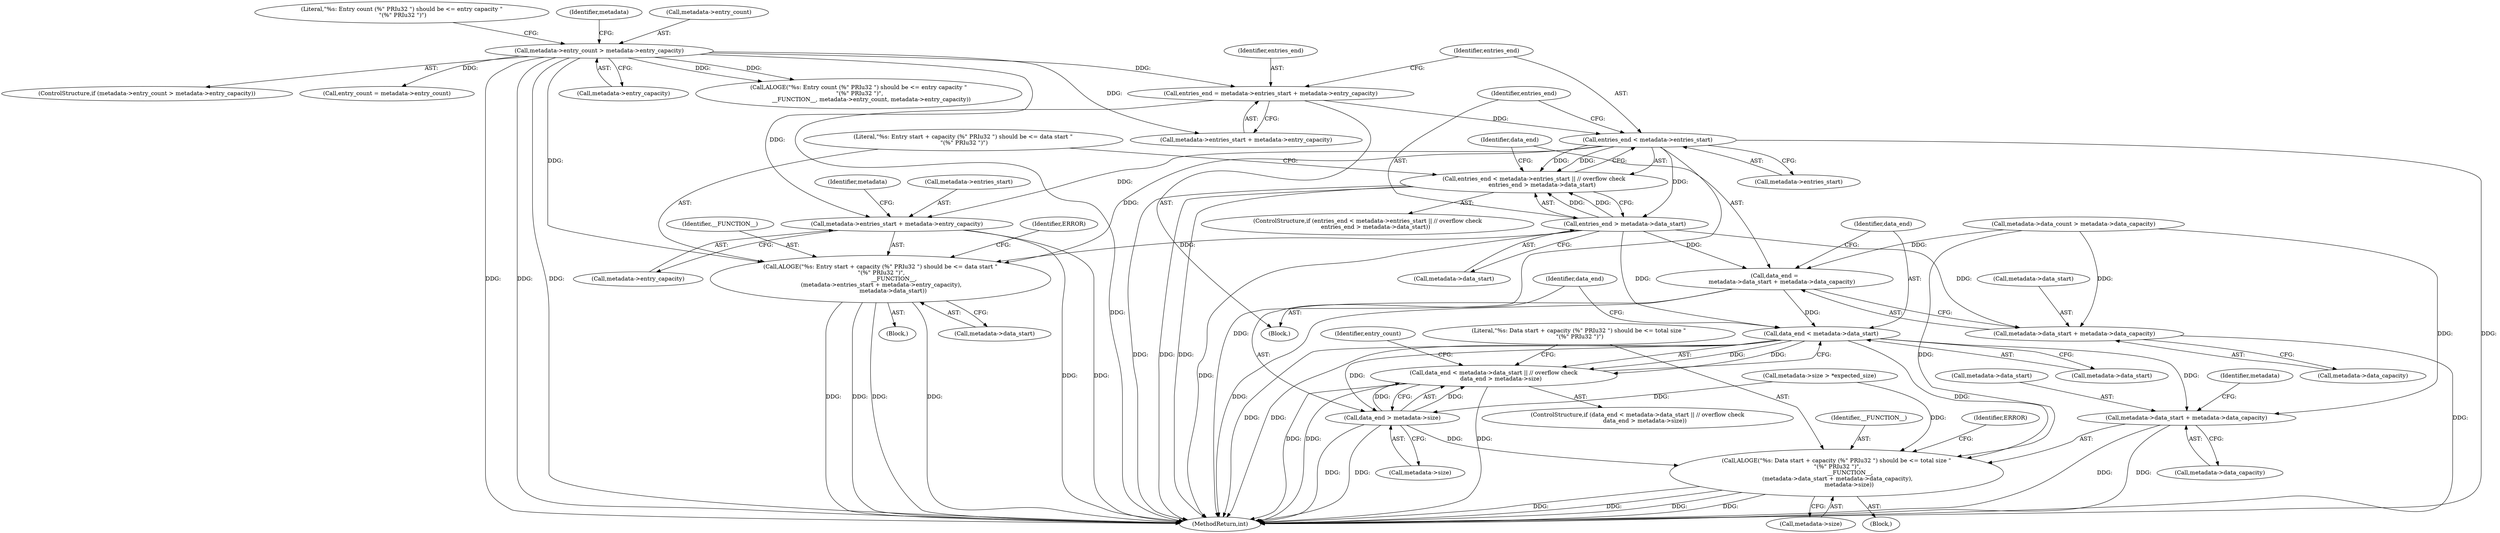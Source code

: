 digraph "0_Android_e9e44f797742f52996ebf307740dad58c28fd9b5_0@integer" {
"1000239" [label="(Call,entries_end = metadata->entries_start + metadata->entry_capacity)"];
"1000196" [label="(Call,metadata->entry_count > metadata->entry_capacity)"];
"1000250" [label="(Call,entries_end < metadata->entries_start)"];
"1000249" [label="(Call,entries_end < metadata->entries_start || // overflow check\n         entries_end > metadata->data_start)"];
"1000255" [label="(Call,entries_end > metadata->data_start)"];
"1000261" [label="(Call,ALOGE(\"%s: Entry start + capacity (%\" PRIu32 \") should be <= data start \"\n \"(%\" PRIu32 \")\",\n               __FUNCTION__,\n (metadata->entries_start + metadata->entry_capacity),\n              metadata->data_start))"];
"1000277" [label="(Call,data_end =\n        metadata->data_start + metadata->data_capacity)"];
"1000288" [label="(Call,data_end < metadata->data_start)"];
"1000287" [label="(Call,data_end < metadata->data_start || // overflow check\n        data_end > metadata->size)"];
"1000293" [label="(Call,data_end > metadata->size)"];
"1000299" [label="(Call,ALOGE(\"%s: Data start + capacity (%\" PRIu32 \") should be <= total size \"\n \"(%\" PRIu32 \")\",\n               __FUNCTION__,\n (metadata->data_start + metadata->data_capacity),\n              metadata->size))"];
"1000302" [label="(Call,metadata->data_start + metadata->data_capacity)"];
"1000279" [label="(Call,metadata->data_start + metadata->data_capacity)"];
"1000264" [label="(Call,metadata->entries_start + metadata->entry_capacity)"];
"1000205" [label="(Literal,\"%s: Entry count (%\" PRIu32 \") should be <= entry capacity \"\n \"(%\" PRIu32 \")\")"];
"1000268" [label="(Call,metadata->entry_capacity)"];
"1000306" [label="(Call,metadata->data_capacity)"];
"1000287" [label="(Call,data_end < metadata->data_start || // overflow check\n        data_end > metadata->size)"];
"1000260" [label="(Block,)"];
"1000195" [label="(ControlStructure,if (metadata->entry_count > metadata->entry_capacity))"];
"1000280" [label="(Call,metadata->data_start)"];
"1000315" [label="(Call,entry_count = metadata->entry_count)"];
"1000316" [label="(Identifier,entry_count)"];
"1000309" [label="(Call,metadata->size)"];
"1000524" [label="(MethodReturn,int)"];
"1000261" [label="(Call,ALOGE(\"%s: Entry start + capacity (%\" PRIu32 \") should be <= data start \"\n \"(%\" PRIu32 \")\",\n               __FUNCTION__,\n (metadata->entries_start + metadata->entry_capacity),\n              metadata->data_start))"];
"1000275" [label="(Identifier,ERROR)"];
"1000256" [label="(Identifier,entries_end)"];
"1000249" [label="(Call,entries_end < metadata->entries_start || // overflow check\n         entries_end > metadata->data_start)"];
"1000278" [label="(Identifier,data_end)"];
"1000196" [label="(Call,metadata->entry_count > metadata->entry_capacity)"];
"1000216" [label="(Call,metadata->data_count > metadata->data_capacity)"];
"1000294" [label="(Identifier,data_end)"];
"1000302" [label="(Call,metadata->data_start + metadata->data_capacity)"];
"1000293" [label="(Call,data_end > metadata->size)"];
"1000301" [label="(Identifier,__FUNCTION__)"];
"1000271" [label="(Call,metadata->data_start)"];
"1000298" [label="(Block,)"];
"1000218" [label="(Identifier,metadata)"];
"1000108" [label="(Block,)"];
"1000277" [label="(Call,data_end =\n        metadata->data_start + metadata->data_capacity)"];
"1000241" [label="(Call,metadata->entries_start + metadata->entry_capacity)"];
"1000239" [label="(Call,entries_end = metadata->entries_start + metadata->entry_capacity)"];
"1000257" [label="(Call,metadata->data_start)"];
"1000252" [label="(Call,metadata->entries_start)"];
"1000200" [label="(Call,metadata->entry_capacity)"];
"1000178" [label="(Call,metadata->size > *expected_size)"];
"1000265" [label="(Call,metadata->entries_start)"];
"1000262" [label="(Literal,\"%s: Entry start + capacity (%\" PRIu32 \") should be <= data start \"\n \"(%\" PRIu32 \")\")"];
"1000240" [label="(Identifier,entries_end)"];
"1000299" [label="(Call,ALOGE(\"%s: Data start + capacity (%\" PRIu32 \") should be <= total size \"\n \"(%\" PRIu32 \")\",\n               __FUNCTION__,\n (metadata->data_start + metadata->data_capacity),\n              metadata->size))"];
"1000313" [label="(Identifier,ERROR)"];
"1000288" [label="(Call,data_end < metadata->data_start)"];
"1000272" [label="(Identifier,metadata)"];
"1000204" [label="(Call,ALOGE(\"%s: Entry count (%\" PRIu32 \") should be <= entry capacity \"\n \"(%\" PRIu32 \")\",\n              __FUNCTION__, metadata->entry_count, metadata->entry_capacity))"];
"1000295" [label="(Call,metadata->size)"];
"1000250" [label="(Call,entries_end < metadata->entries_start)"];
"1000248" [label="(ControlStructure,if (entries_end < metadata->entries_start || // overflow check\n         entries_end > metadata->data_start))"];
"1000289" [label="(Identifier,data_end)"];
"1000290" [label="(Call,metadata->data_start)"];
"1000264" [label="(Call,metadata->entries_start + metadata->entry_capacity)"];
"1000310" [label="(Identifier,metadata)"];
"1000255" [label="(Call,entries_end > metadata->data_start)"];
"1000286" [label="(ControlStructure,if (data_end < metadata->data_start || // overflow check\n        data_end > metadata->size))"];
"1000303" [label="(Call,metadata->data_start)"];
"1000283" [label="(Call,metadata->data_capacity)"];
"1000263" [label="(Identifier,__FUNCTION__)"];
"1000279" [label="(Call,metadata->data_start + metadata->data_capacity)"];
"1000251" [label="(Identifier,entries_end)"];
"1000197" [label="(Call,metadata->entry_count)"];
"1000300" [label="(Literal,\"%s: Data start + capacity (%\" PRIu32 \") should be <= total size \"\n \"(%\" PRIu32 \")\")"];
"1000239" -> "1000108"  [label="AST: "];
"1000239" -> "1000241"  [label="CFG: "];
"1000240" -> "1000239"  [label="AST: "];
"1000241" -> "1000239"  [label="AST: "];
"1000251" -> "1000239"  [label="CFG: "];
"1000239" -> "1000524"  [label="DDG: "];
"1000196" -> "1000239"  [label="DDG: "];
"1000239" -> "1000250"  [label="DDG: "];
"1000196" -> "1000195"  [label="AST: "];
"1000196" -> "1000200"  [label="CFG: "];
"1000197" -> "1000196"  [label="AST: "];
"1000200" -> "1000196"  [label="AST: "];
"1000205" -> "1000196"  [label="CFG: "];
"1000218" -> "1000196"  [label="CFG: "];
"1000196" -> "1000524"  [label="DDG: "];
"1000196" -> "1000524"  [label="DDG: "];
"1000196" -> "1000524"  [label="DDG: "];
"1000196" -> "1000204"  [label="DDG: "];
"1000196" -> "1000204"  [label="DDG: "];
"1000196" -> "1000241"  [label="DDG: "];
"1000196" -> "1000261"  [label="DDG: "];
"1000196" -> "1000264"  [label="DDG: "];
"1000196" -> "1000315"  [label="DDG: "];
"1000250" -> "1000249"  [label="AST: "];
"1000250" -> "1000252"  [label="CFG: "];
"1000251" -> "1000250"  [label="AST: "];
"1000252" -> "1000250"  [label="AST: "];
"1000256" -> "1000250"  [label="CFG: "];
"1000249" -> "1000250"  [label="CFG: "];
"1000250" -> "1000524"  [label="DDG: "];
"1000250" -> "1000524"  [label="DDG: "];
"1000250" -> "1000249"  [label="DDG: "];
"1000250" -> "1000249"  [label="DDG: "];
"1000250" -> "1000255"  [label="DDG: "];
"1000250" -> "1000261"  [label="DDG: "];
"1000250" -> "1000264"  [label="DDG: "];
"1000249" -> "1000248"  [label="AST: "];
"1000249" -> "1000255"  [label="CFG: "];
"1000255" -> "1000249"  [label="AST: "];
"1000262" -> "1000249"  [label="CFG: "];
"1000278" -> "1000249"  [label="CFG: "];
"1000249" -> "1000524"  [label="DDG: "];
"1000249" -> "1000524"  [label="DDG: "];
"1000249" -> "1000524"  [label="DDG: "];
"1000255" -> "1000249"  [label="DDG: "];
"1000255" -> "1000249"  [label="DDG: "];
"1000255" -> "1000257"  [label="CFG: "];
"1000256" -> "1000255"  [label="AST: "];
"1000257" -> "1000255"  [label="AST: "];
"1000255" -> "1000524"  [label="DDG: "];
"1000255" -> "1000261"  [label="DDG: "];
"1000255" -> "1000277"  [label="DDG: "];
"1000255" -> "1000279"  [label="DDG: "];
"1000255" -> "1000288"  [label="DDG: "];
"1000261" -> "1000260"  [label="AST: "];
"1000261" -> "1000271"  [label="CFG: "];
"1000262" -> "1000261"  [label="AST: "];
"1000263" -> "1000261"  [label="AST: "];
"1000264" -> "1000261"  [label="AST: "];
"1000271" -> "1000261"  [label="AST: "];
"1000275" -> "1000261"  [label="CFG: "];
"1000261" -> "1000524"  [label="DDG: "];
"1000261" -> "1000524"  [label="DDG: "];
"1000261" -> "1000524"  [label="DDG: "];
"1000261" -> "1000524"  [label="DDG: "];
"1000277" -> "1000108"  [label="AST: "];
"1000277" -> "1000279"  [label="CFG: "];
"1000278" -> "1000277"  [label="AST: "];
"1000279" -> "1000277"  [label="AST: "];
"1000289" -> "1000277"  [label="CFG: "];
"1000277" -> "1000524"  [label="DDG: "];
"1000216" -> "1000277"  [label="DDG: "];
"1000277" -> "1000288"  [label="DDG: "];
"1000288" -> "1000287"  [label="AST: "];
"1000288" -> "1000290"  [label="CFG: "];
"1000289" -> "1000288"  [label="AST: "];
"1000290" -> "1000288"  [label="AST: "];
"1000294" -> "1000288"  [label="CFG: "];
"1000287" -> "1000288"  [label="CFG: "];
"1000288" -> "1000524"  [label="DDG: "];
"1000288" -> "1000524"  [label="DDG: "];
"1000288" -> "1000287"  [label="DDG: "];
"1000288" -> "1000287"  [label="DDG: "];
"1000288" -> "1000293"  [label="DDG: "];
"1000288" -> "1000299"  [label="DDG: "];
"1000288" -> "1000302"  [label="DDG: "];
"1000287" -> "1000286"  [label="AST: "];
"1000287" -> "1000293"  [label="CFG: "];
"1000293" -> "1000287"  [label="AST: "];
"1000300" -> "1000287"  [label="CFG: "];
"1000316" -> "1000287"  [label="CFG: "];
"1000287" -> "1000524"  [label="DDG: "];
"1000287" -> "1000524"  [label="DDG: "];
"1000287" -> "1000524"  [label="DDG: "];
"1000293" -> "1000287"  [label="DDG: "];
"1000293" -> "1000287"  [label="DDG: "];
"1000293" -> "1000295"  [label="CFG: "];
"1000294" -> "1000293"  [label="AST: "];
"1000295" -> "1000293"  [label="AST: "];
"1000293" -> "1000524"  [label="DDG: "];
"1000293" -> "1000524"  [label="DDG: "];
"1000178" -> "1000293"  [label="DDG: "];
"1000293" -> "1000299"  [label="DDG: "];
"1000299" -> "1000298"  [label="AST: "];
"1000299" -> "1000309"  [label="CFG: "];
"1000300" -> "1000299"  [label="AST: "];
"1000301" -> "1000299"  [label="AST: "];
"1000302" -> "1000299"  [label="AST: "];
"1000309" -> "1000299"  [label="AST: "];
"1000313" -> "1000299"  [label="CFG: "];
"1000299" -> "1000524"  [label="DDG: "];
"1000299" -> "1000524"  [label="DDG: "];
"1000299" -> "1000524"  [label="DDG: "];
"1000299" -> "1000524"  [label="DDG: "];
"1000216" -> "1000299"  [label="DDG: "];
"1000178" -> "1000299"  [label="DDG: "];
"1000302" -> "1000306"  [label="CFG: "];
"1000303" -> "1000302"  [label="AST: "];
"1000306" -> "1000302"  [label="AST: "];
"1000310" -> "1000302"  [label="CFG: "];
"1000302" -> "1000524"  [label="DDG: "];
"1000302" -> "1000524"  [label="DDG: "];
"1000216" -> "1000302"  [label="DDG: "];
"1000279" -> "1000283"  [label="CFG: "];
"1000280" -> "1000279"  [label="AST: "];
"1000283" -> "1000279"  [label="AST: "];
"1000279" -> "1000524"  [label="DDG: "];
"1000216" -> "1000279"  [label="DDG: "];
"1000264" -> "1000268"  [label="CFG: "];
"1000265" -> "1000264"  [label="AST: "];
"1000268" -> "1000264"  [label="AST: "];
"1000272" -> "1000264"  [label="CFG: "];
"1000264" -> "1000524"  [label="DDG: "];
"1000264" -> "1000524"  [label="DDG: "];
}
